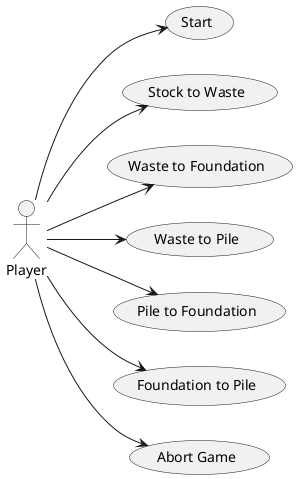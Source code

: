 @startuml
left to right direction

usecase "Start" as UC0
usecase "Stock to Waste" as UC1
usecase "Waste to Foundation" as UC2
usecase "Waste to Pile" as UC3
usecase "Pile to Foundation" as UC4
usecase "Pile to Pile" as UC5
usecase "Foundation to Pile" as UC5
usecase "Abort Game" as UCN

Player --> UC0
Player --> UC1
Player --> UC2
Player --> UC3
Player --> UC4
Player --> UC5
Player --> UCN
@enduml
